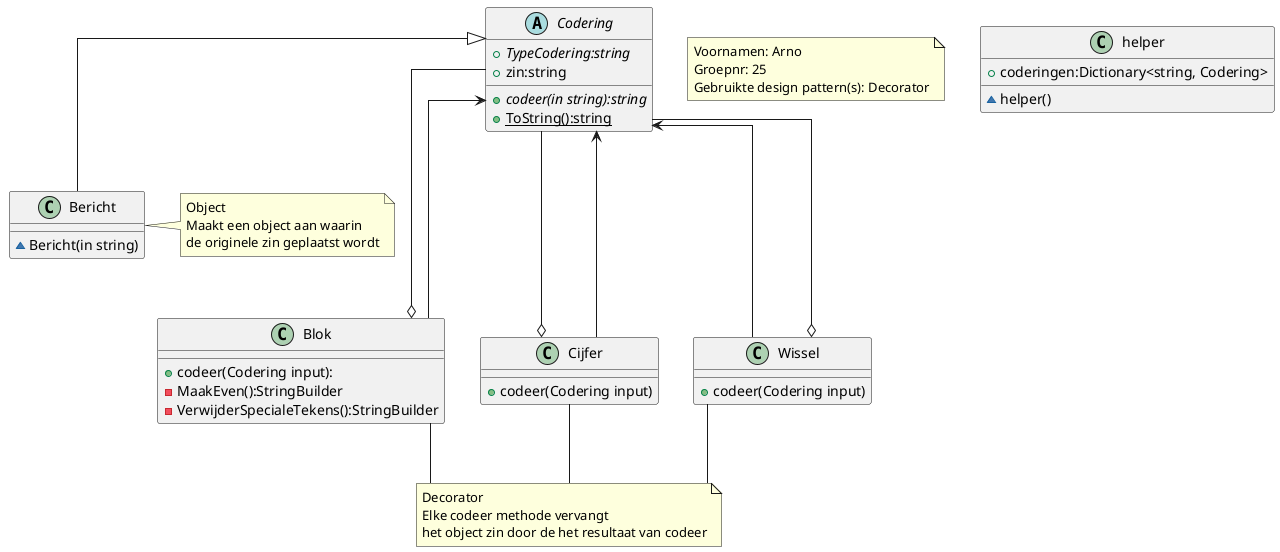 @startuml Groepnr 25
skinparam Linetype ortho

Note as Info
Voornamen: Arno
Groepnr: 25
Gebruikte design pattern(s): Decorator
end Note

Note as Decorator
Decorator
Elke codeer methode vervangt 
het object zin door de het resultaat van codeer
end Note

Note as Object
Object
Maakt een object aan waarin 
de originele zin geplaatst wordt
end Note

abstract class Codering {
  + {abstract} TypeCodering:string
  + zin:string
  + {abstract} codeer(in string):string
  + {static} ToString():string
}

class Bericht extends Codering {
  ~ Bericht(in string)
}

Bericht - Object

class Blok {
  + codeer(Codering input):
  - MaakEven():StringBuilder
  - VerwijderSpecialeTekens():StringBuilder
}

class Cijfer {
  + codeer(Codering input)
}

class Wissel {
  + codeer(Codering input)
}

class helper {
  + coderingen:Dictionary<string, Codering>
  ~ helper()
}

Codering --down-o Blok
Codering <-down-- Blok
Codering --down-o Cijfer
Codering <-down-- Cijfer
Codering --down-o Wissel
Codering <-down-- Wissel

Blok -- Decorator
Cijfer -- Decorator
Wissel -- Decorator

@enduml